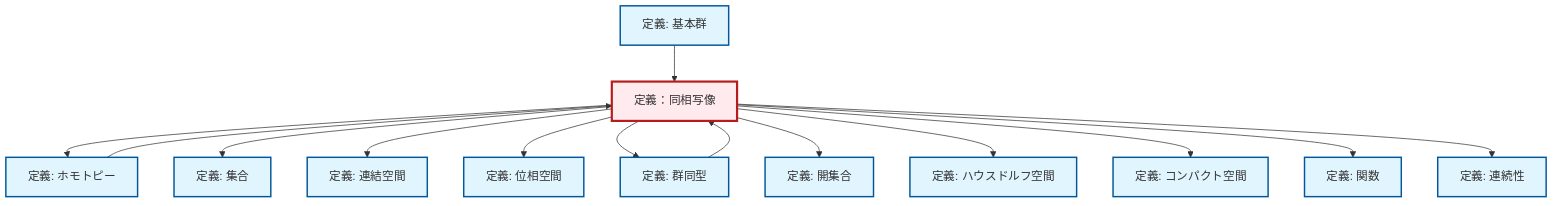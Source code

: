 graph TD
    classDef definition fill:#e1f5fe,stroke:#01579b,stroke-width:2px
    classDef theorem fill:#f3e5f5,stroke:#4a148c,stroke-width:2px
    classDef axiom fill:#fff3e0,stroke:#e65100,stroke-width:2px
    classDef example fill:#e8f5e9,stroke:#1b5e20,stroke-width:2px
    classDef current fill:#ffebee,stroke:#b71c1c,stroke-width:3px
    def-set["定義: 集合"]:::definition
    def-topological-space["定義: 位相空間"]:::definition
    def-compact["定義: コンパクト空間"]:::definition
    def-homeomorphism["定義：同相写像"]:::definition
    def-isomorphism["定義: 群同型"]:::definition
    def-function["定義: 関数"]:::definition
    def-homotopy["定義: ホモトピー"]:::definition
    def-open-set["定義: 開集合"]:::definition
    def-fundamental-group["定義: 基本群"]:::definition
    def-continuity["定義: 連続性"]:::definition
    def-hausdorff["定義: ハウスドルフ空間"]:::definition
    def-connected["定義: 連結空間"]:::definition
    def-homeomorphism --> def-homotopy
    def-homeomorphism --> def-set
    def-isomorphism --> def-homeomorphism
    def-homeomorphism --> def-connected
    def-homeomorphism --> def-topological-space
    def-homeomorphism --> def-isomorphism
    def-homeomorphism --> def-open-set
    def-homeomorphism --> def-hausdorff
    def-fundamental-group --> def-homeomorphism
    def-homeomorphism --> def-compact
    def-homotopy --> def-homeomorphism
    def-homeomorphism --> def-function
    def-homeomorphism --> def-continuity
    class def-homeomorphism current